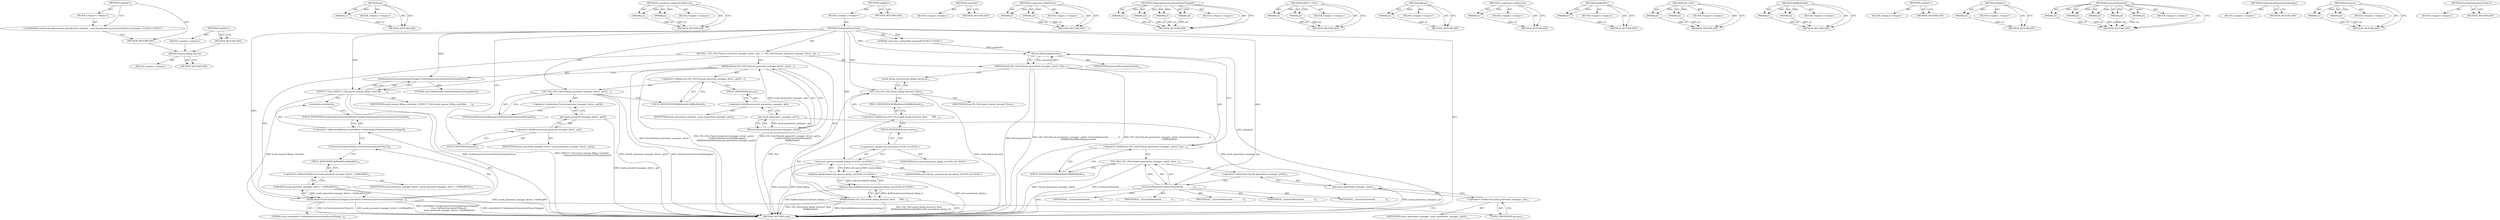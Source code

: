 digraph "&lt;global&gt;" {
vulnerable_156 [label=<(METHOD,mock_dialog_factory)>];
vulnerable_157 [label=<(BLOCK,&lt;empty&gt;,&lt;empty&gt;)>];
vulnerable_158 [label=<(METHOD_RETURN,ANY)>];
vulnerable_110 [label=<(METHOD,get)>];
vulnerable_111 [label=<(PARAM,p1)>];
vulnerable_112 [label=<(BLOCK,&lt;empty&gt;,&lt;empty&gt;)>];
vulnerable_113 [label=<(METHOD_RETURN,ANY)>];
vulnerable_133 [label=<(METHOD,&lt;operator&gt;.indirectFieldAccess)>];
vulnerable_134 [label=<(PARAM,p1)>];
vulnerable_135 [label=<(PARAM,p2)>];
vulnerable_136 [label=<(BLOCK,&lt;empty&gt;,&lt;empty&gt;)>];
vulnerable_137 [label=<(METHOD_RETURN,ANY)>];
vulnerable_6 [label=<(METHOD,&lt;global&gt;)<SUB>1</SUB>>];
vulnerable_7 [label=<(BLOCK,&lt;empty&gt;,&lt;empty&gt;)<SUB>1</SUB>>];
vulnerable_8 [label=<(METHOD,InitializeGeneration)<SUB>1</SUB>>];
vulnerable_9 [label="<(PARAM,const base::string16&amp; password)<SUB>2</SUB>>"];
vulnerable_10 [label=<(BLOCK,{
  ON_CALL(*(mock_password_manager_driver_.get...,{
  ON_CALL(*(mock_password_manager_driver_.get...)<SUB>2</SUB>>];
vulnerable_11 [label=<(WillByDefault,ON_CALL(*(mock_password_manager_driver_.get()),...)<SUB>3</SUB>>];
vulnerable_12 [label=<(&lt;operator&gt;.fieldAccess,ON_CALL(*(mock_password_manager_driver_.get()),...)<SUB>3</SUB>>];
vulnerable_13 [label=<(ON_CALL,ON_CALL(*(mock_password_manager_driver_.get()),...)<SUB>3</SUB>>];
vulnerable_14 [label=<(&lt;operator&gt;.indirection,*(mock_password_manager_driver_.get()))<SUB>3</SUB>>];
vulnerable_15 [label=<(get,mock_password_manager_driver_.get())<SUB>3</SUB>>];
vulnerable_16 [label=<(&lt;operator&gt;.fieldAccess,mock_password_manager_driver_.get)<SUB>3</SUB>>];
vulnerable_17 [label=<(IDENTIFIER,mock_password_manager_driver_,mock_password_manager_driver_.get())<SUB>3</SUB>>];
vulnerable_18 [label=<(FIELD_IDENTIFIER,get,get)<SUB>3</SUB>>];
vulnerable_19 [label=<(GetPasswordGenerationManager,GetPasswordGenerationManager())<SUB>4</SUB>>];
vulnerable_20 [label=<(FIELD_IDENTIFIER,WillByDefault,WillByDefault)<SUB>3</SUB>>];
vulnerable_21 [label=<(Return,Return(mock_generation_manager_.get()))<SUB>5</SUB>>];
vulnerable_22 [label=<(get,mock_generation_manager_.get())<SUB>5</SUB>>];
vulnerable_23 [label=<(&lt;operator&gt;.fieldAccess,mock_generation_manager_.get)<SUB>5</SUB>>];
vulnerable_24 [label=<(IDENTIFIER,mock_generation_manager_,mock_generation_manager_.get())<SUB>5</SUB>>];
vulnerable_25 [label=<(FIELD_IDENTIFIER,get,get)<SUB>5</SUB>>];
vulnerable_26 [label=<(EXPECT_CALL,EXPECT_CALL(mock_manual_filling_controller_,
  ...)<SUB>6</SUB>>];
vulnerable_27 [label=<(IDENTIFIER,mock_manual_filling_controller_,EXPECT_CALL(mock_manual_filling_controller_,
  ...)<SUB>6</SUB>>];
vulnerable_28 [label=<(OnAutomaticGenerationStatusChanged,OnAutomaticGenerationStatusChanged(true))<SUB>7</SUB>>];
vulnerable_29 [label=<(LITERAL,true,OnAutomaticGenerationStatusChanged(true))<SUB>7</SUB>>];
vulnerable_30 [label=<(OnAutomaticGenerationStatusChanged,controller()-&gt;OnAutomaticGenerationStatusChange...)<SUB>8</SUB>>];
vulnerable_31 [label=<(&lt;operator&gt;.indirectFieldAccess,controller()-&gt;OnAutomaticGenerationStatusChanged)<SUB>8</SUB>>];
vulnerable_32 [label=<(controller,controller())<SUB>8</SUB>>];
vulnerable_33 [label=<(FIELD_IDENTIFIER,OnAutomaticGenerationStatusChanged,OnAutomaticGenerationStatusChanged)<SUB>8</SUB>>];
vulnerable_34 [label=<(LITERAL,true,controller()-&gt;OnAutomaticGenerationStatusChange...)<SUB>9</SUB>>];
vulnerable_35 [label=<(GetTestGenerationUIData1,GetTestGenerationUIData1())<SUB>9</SUB>>];
vulnerable_36 [label=<(AsWeakPtr,mock_password_manager_driver_-&gt;AsWeakPtr())<SUB>10</SUB>>];
vulnerable_37 [label=<(&lt;operator&gt;.indirectFieldAccess,mock_password_manager_driver_-&gt;AsWeakPtr)<SUB>10</SUB>>];
vulnerable_38 [label=<(IDENTIFIER,mock_password_manager_driver_,mock_password_manager_driver_-&gt;AsWeakPtr())<SUB>10</SUB>>];
vulnerable_39 [label=<(FIELD_IDENTIFIER,AsWeakPtr,AsWeakPtr)<SUB>10</SUB>>];
vulnerable_40 [label=<(WillByDefault,ON_CALL(*(mock_generation_manager_.get()), Gene...)<SUB>11</SUB>>];
vulnerable_41 [label=<(&lt;operator&gt;.fieldAccess,ON_CALL(*(mock_generation_manager_.get()), Gene...)<SUB>11</SUB>>];
vulnerable_42 [label=<(ON_CALL,ON_CALL(*(mock_generation_manager_.get()), Gene...)<SUB>11</SUB>>];
vulnerable_43 [label=<(&lt;operator&gt;.indirection,*(mock_generation_manager_.get()))<SUB>11</SUB>>];
vulnerable_44 [label=<(get,mock_generation_manager_.get())<SUB>11</SUB>>];
vulnerable_45 [label=<(&lt;operator&gt;.fieldAccess,mock_generation_manager_.get)<SUB>11</SUB>>];
vulnerable_46 [label=<(IDENTIFIER,mock_generation_manager_,mock_generation_manager_.get())<SUB>11</SUB>>];
vulnerable_47 [label=<(FIELD_IDENTIFIER,get,get)<SUB>11</SUB>>];
vulnerable_48 [label=<(GeneratePassword,GeneratePassword(_, _, _, _, _))<SUB>11</SUB>>];
vulnerable_49 [label=<(IDENTIFIER,_,GeneratePassword(_, _, _, _, _))<SUB>11</SUB>>];
vulnerable_50 [label=<(IDENTIFIER,_,GeneratePassword(_, _, _, _, _))<SUB>11</SUB>>];
vulnerable_51 [label=<(IDENTIFIER,_,GeneratePassword(_, _, _, _, _))<SUB>11</SUB>>];
vulnerable_52 [label=<(IDENTIFIER,_,GeneratePassword(_, _, _, _, _))<SUB>11</SUB>>];
vulnerable_53 [label=<(IDENTIFIER,_,GeneratePassword(_, _, _, _, _))<SUB>11</SUB>>];
vulnerable_54 [label=<(FIELD_IDENTIFIER,WillByDefault,WillByDefault)<SUB>11</SUB>>];
vulnerable_55 [label=<(Return,Return(password))<SUB>12</SUB>>];
vulnerable_56 [label=<(IDENTIFIER,password,Return(password))<SUB>12</SUB>>];
vulnerable_57 [label=<(WillByDefault,ON_CALL(mock_dialog_factory(), Run)
      .Will...)<SUB>13</SUB>>];
vulnerable_58 [label=<(&lt;operator&gt;.fieldAccess,ON_CALL(mock_dialog_factory(), Run)
      .Will...)<SUB>13</SUB>>];
vulnerable_59 [label=<(ON_CALL,ON_CALL(mock_dialog_factory(), Run))<SUB>13</SUB>>];
vulnerable_60 [label=<(mock_dialog_factory,mock_dialog_factory())<SUB>13</SUB>>];
vulnerable_61 [label=<(IDENTIFIER,Run,ON_CALL(mock_dialog_factory(), Run))<SUB>13</SUB>>];
vulnerable_62 [label=<(FIELD_IDENTIFIER,WillByDefault,WillByDefault)<SUB>13</SUB>>];
vulnerable_63 [label="<(Return,Return(ByMove(std::move(mock_dialog_))))<SUB>14</SUB>>"];
vulnerable_64 [label="<(ByMove,ByMove(std::move(mock_dialog_)))<SUB>14</SUB>>"];
vulnerable_65 [label="<(std.move,std::move(mock_dialog_))<SUB>14</SUB>>"];
vulnerable_66 [label="<(&lt;operator&gt;.fieldAccess,std::move)<SUB>14</SUB>>"];
vulnerable_67 [label="<(IDENTIFIER,std,std::move(mock_dialog_))<SUB>14</SUB>>"];
vulnerable_68 [label=<(FIELD_IDENTIFIER,move,move)<SUB>14</SUB>>];
vulnerable_69 [label="<(IDENTIFIER,mock_dialog_,std::move(mock_dialog_))<SUB>14</SUB>>"];
vulnerable_70 [label=<(METHOD_RETURN,void)<SUB>1</SUB>>];
vulnerable_72 [label=<(METHOD_RETURN,ANY)<SUB>1</SUB>>];
vulnerable_138 [label=<(METHOD,controller)>];
vulnerable_139 [label=<(BLOCK,&lt;empty&gt;,&lt;empty&gt;)>];
vulnerable_140 [label=<(METHOD_RETURN,ANY)>];
vulnerable_96 [label=<(METHOD,&lt;operator&gt;.fieldAccess)>];
vulnerable_97 [label=<(PARAM,p1)>];
vulnerable_98 [label=<(PARAM,p2)>];
vulnerable_99 [label=<(BLOCK,&lt;empty&gt;,&lt;empty&gt;)>];
vulnerable_100 [label=<(METHOD_RETURN,ANY)>];
vulnerable_126 [label=<(METHOD,OnAutomaticGenerationStatusChanged)>];
vulnerable_127 [label=<(PARAM,p1)>];
vulnerable_128 [label=<(PARAM,p2)>];
vulnerable_129 [label=<(PARAM,p3)>];
vulnerable_130 [label=<(PARAM,p4)>];
vulnerable_131 [label=<(BLOCK,&lt;empty&gt;,&lt;empty&gt;)>];
vulnerable_132 [label=<(METHOD_RETURN,ANY)>];
vulnerable_121 [label=<(METHOD,EXPECT_CALL)>];
vulnerable_122 [label=<(PARAM,p1)>];
vulnerable_123 [label=<(PARAM,p2)>];
vulnerable_124 [label=<(BLOCK,&lt;empty&gt;,&lt;empty&gt;)>];
vulnerable_125 [label=<(METHOD_RETURN,ANY)>];
vulnerable_117 [label=<(METHOD,Return)>];
vulnerable_118 [label=<(PARAM,p1)>];
vulnerable_119 [label=<(BLOCK,&lt;empty&gt;,&lt;empty&gt;)>];
vulnerable_120 [label=<(METHOD_RETURN,ANY)>];
vulnerable_106 [label=<(METHOD,&lt;operator&gt;.indirection)>];
vulnerable_107 [label=<(PARAM,p1)>];
vulnerable_108 [label=<(BLOCK,&lt;empty&gt;,&lt;empty&gt;)>];
vulnerable_109 [label=<(METHOD_RETURN,ANY)>];
vulnerable_144 [label=<(METHOD,AsWeakPtr)>];
vulnerable_145 [label=<(PARAM,p1)>];
vulnerable_146 [label=<(BLOCK,&lt;empty&gt;,&lt;empty&gt;)>];
vulnerable_147 [label=<(METHOD_RETURN,ANY)>];
vulnerable_101 [label=<(METHOD,ON_CALL)>];
vulnerable_102 [label=<(PARAM,p1)>];
vulnerable_103 [label=<(PARAM,p2)>];
vulnerable_104 [label=<(BLOCK,&lt;empty&gt;,&lt;empty&gt;)>];
vulnerable_105 [label=<(METHOD_RETURN,ANY)>];
vulnerable_91 [label=<(METHOD,WillByDefault)>];
vulnerable_92 [label=<(PARAM,p1)>];
vulnerable_93 [label=<(PARAM,p2)>];
vulnerable_94 [label=<(BLOCK,&lt;empty&gt;,&lt;empty&gt;)>];
vulnerable_95 [label=<(METHOD_RETURN,ANY)>];
vulnerable_85 [label=<(METHOD,&lt;global&gt;)<SUB>1</SUB>>];
vulnerable_86 [label=<(BLOCK,&lt;empty&gt;,&lt;empty&gt;)>];
vulnerable_87 [label=<(METHOD_RETURN,ANY)>];
vulnerable_159 [label=<(METHOD,ByMove)>];
vulnerable_160 [label=<(PARAM,p1)>];
vulnerable_161 [label=<(BLOCK,&lt;empty&gt;,&lt;empty&gt;)>];
vulnerable_162 [label=<(METHOD_RETURN,ANY)>];
vulnerable_148 [label=<(METHOD,GeneratePassword)>];
vulnerable_149 [label=<(PARAM,p1)>];
vulnerable_150 [label=<(PARAM,p2)>];
vulnerable_151 [label=<(PARAM,p3)>];
vulnerable_152 [label=<(PARAM,p4)>];
vulnerable_153 [label=<(PARAM,p5)>];
vulnerable_154 [label=<(BLOCK,&lt;empty&gt;,&lt;empty&gt;)>];
vulnerable_155 [label=<(METHOD_RETURN,ANY)>];
vulnerable_114 [label=<(METHOD,GetPasswordGenerationManager)>];
vulnerable_115 [label=<(BLOCK,&lt;empty&gt;,&lt;empty&gt;)>];
vulnerable_116 [label=<(METHOD_RETURN,ANY)>];
vulnerable_163 [label=<(METHOD,std.move)>];
vulnerable_164 [label=<(PARAM,p1)>];
vulnerable_165 [label=<(PARAM,p2)>];
vulnerable_166 [label=<(BLOCK,&lt;empty&gt;,&lt;empty&gt;)>];
vulnerable_167 [label=<(METHOD_RETURN,ANY)>];
vulnerable_141 [label=<(METHOD,GetTestGenerationUIData1)>];
vulnerable_142 [label=<(BLOCK,&lt;empty&gt;,&lt;empty&gt;)>];
vulnerable_143 [label=<(METHOD_RETURN,ANY)>];
fixed_6 [label=<(METHOD,&lt;global&gt;)<SUB>1</SUB>>];
fixed_7 [label=<(BLOCK,&lt;empty&gt;,&lt;empty&gt;)<SUB>1</SUB>>];
fixed_8 [label="<(UNKNOWN,void PasswordAccessoryControllerTest::Initializ...,void PasswordAccessoryControllerTest::Initializ...)<SUB>1</SUB>>"];
fixed_9 [label=<(METHOD_RETURN,ANY)<SUB>1</SUB>>];
fixed_14 [label=<(METHOD,&lt;global&gt;)<SUB>1</SUB>>];
fixed_15 [label=<(BLOCK,&lt;empty&gt;,&lt;empty&gt;)>];
fixed_16 [label=<(METHOD_RETURN,ANY)>];
vulnerable_156 -> vulnerable_157  [key=0, label="AST: "];
vulnerable_156 -> vulnerable_158  [key=0, label="AST: "];
vulnerable_156 -> vulnerable_158  [key=1, label="CFG: "];
vulnerable_110 -> vulnerable_111  [key=0, label="AST: "];
vulnerable_110 -> vulnerable_111  [key=1, label="DDG: "];
vulnerable_110 -> vulnerable_112  [key=0, label="AST: "];
vulnerable_110 -> vulnerable_113  [key=0, label="AST: "];
vulnerable_110 -> vulnerable_113  [key=1, label="CFG: "];
vulnerable_111 -> vulnerable_113  [key=0, label="DDG: p1"];
vulnerable_133 -> vulnerable_134  [key=0, label="AST: "];
vulnerable_133 -> vulnerable_134  [key=1, label="DDG: "];
vulnerable_133 -> vulnerable_136  [key=0, label="AST: "];
vulnerable_133 -> vulnerable_135  [key=0, label="AST: "];
vulnerable_133 -> vulnerable_135  [key=1, label="DDG: "];
vulnerable_133 -> vulnerable_137  [key=0, label="AST: "];
vulnerable_133 -> vulnerable_137  [key=1, label="CFG: "];
vulnerable_134 -> vulnerable_137  [key=0, label="DDG: p1"];
vulnerable_135 -> vulnerable_137  [key=0, label="DDG: p2"];
vulnerable_6 -> vulnerable_7  [key=0, label="AST: "];
vulnerable_6 -> vulnerable_72  [key=0, label="AST: "];
vulnerable_6 -> vulnerable_72  [key=1, label="CFG: "];
vulnerable_7 -> vulnerable_8  [key=0, label="AST: "];
vulnerable_8 -> vulnerable_9  [key=0, label="AST: "];
vulnerable_8 -> vulnerable_9  [key=1, label="DDG: "];
vulnerable_8 -> vulnerable_10  [key=0, label="AST: "];
vulnerable_8 -> vulnerable_70  [key=0, label="AST: "];
vulnerable_8 -> vulnerable_18  [key=0, label="CFG: "];
vulnerable_8 -> vulnerable_26  [key=0, label="DDG: "];
vulnerable_8 -> vulnerable_30  [key=0, label="DDG: "];
vulnerable_8 -> vulnerable_28  [key=0, label="DDG: "];
vulnerable_8 -> vulnerable_55  [key=0, label="DDG: "];
vulnerable_8 -> vulnerable_13  [key=0, label="DDG: "];
vulnerable_8 -> vulnerable_59  [key=0, label="DDG: "];
vulnerable_8 -> vulnerable_48  [key=0, label="DDG: "];
vulnerable_8 -> vulnerable_65  [key=0, label="DDG: "];
vulnerable_9 -> vulnerable_55  [key=0, label="DDG: password"];
vulnerable_10 -> vulnerable_11  [key=0, label="AST: "];
vulnerable_10 -> vulnerable_26  [key=0, label="AST: "];
vulnerable_10 -> vulnerable_30  [key=0, label="AST: "];
vulnerable_10 -> vulnerable_40  [key=0, label="AST: "];
vulnerable_10 -> vulnerable_57  [key=0, label="AST: "];
vulnerable_11 -> vulnerable_12  [key=0, label="AST: "];
vulnerable_11 -> vulnerable_21  [key=0, label="AST: "];
vulnerable_11 -> vulnerable_28  [key=0, label="CFG: "];
vulnerable_11 -> vulnerable_70  [key=0, label="DDG: ON_CALL(*(mock_password_manager_driver_.get()),
          GetPasswordGenerationManager())
      .WillByDefault"];
vulnerable_11 -> vulnerable_70  [key=1, label="DDG: Return(mock_generation_manager_.get())"];
vulnerable_11 -> vulnerable_70  [key=2, label="DDG: ON_CALL(*(mock_password_manager_driver_.get()),
          GetPasswordGenerationManager())
      .WillByDefault(Return(mock_generation_manager_.get()))"];
vulnerable_12 -> vulnerable_13  [key=0, label="AST: "];
vulnerable_12 -> vulnerable_20  [key=0, label="AST: "];
vulnerable_12 -> vulnerable_25  [key=0, label="CFG: "];
vulnerable_13 -> vulnerable_14  [key=0, label="AST: "];
vulnerable_13 -> vulnerable_19  [key=0, label="AST: "];
vulnerable_13 -> vulnerable_20  [key=0, label="CFG: "];
vulnerable_13 -> vulnerable_70  [key=0, label="DDG: *(mock_password_manager_driver_.get())"];
vulnerable_13 -> vulnerable_70  [key=1, label="DDG: GetPasswordGenerationManager()"];
vulnerable_14 -> vulnerable_15  [key=0, label="AST: "];
vulnerable_14 -> vulnerable_19  [key=0, label="CFG: "];
vulnerable_15 -> vulnerable_16  [key=0, label="AST: "];
vulnerable_15 -> vulnerable_14  [key=0, label="CFG: "];
vulnerable_15 -> vulnerable_70  [key=0, label="DDG: mock_password_manager_driver_.get"];
vulnerable_16 -> vulnerable_17  [key=0, label="AST: "];
vulnerable_16 -> vulnerable_18  [key=0, label="AST: "];
vulnerable_16 -> vulnerable_15  [key=0, label="CFG: "];
vulnerable_18 -> vulnerable_16  [key=0, label="CFG: "];
vulnerable_19 -> vulnerable_13  [key=0, label="CFG: "];
vulnerable_20 -> vulnerable_12  [key=0, label="CFG: "];
vulnerable_21 -> vulnerable_22  [key=0, label="AST: "];
vulnerable_21 -> vulnerable_11  [key=0, label="CFG: "];
vulnerable_21 -> vulnerable_11  [key=1, label="DDG: mock_generation_manager_.get()"];
vulnerable_22 -> vulnerable_23  [key=0, label="AST: "];
vulnerable_22 -> vulnerable_21  [key=0, label="CFG: "];
vulnerable_22 -> vulnerable_21  [key=1, label="DDG: mock_generation_manager_.get"];
vulnerable_22 -> vulnerable_44  [key=0, label="DDG: mock_generation_manager_.get"];
vulnerable_23 -> vulnerable_24  [key=0, label="AST: "];
vulnerable_23 -> vulnerable_25  [key=0, label="AST: "];
vulnerable_23 -> vulnerable_22  [key=0, label="CFG: "];
vulnerable_25 -> vulnerable_23  [key=0, label="CFG: "];
vulnerable_26 -> vulnerable_27  [key=0, label="AST: "];
vulnerable_26 -> vulnerable_28  [key=0, label="AST: "];
vulnerable_26 -> vulnerable_32  [key=0, label="CFG: "];
vulnerable_26 -> vulnerable_70  [key=0, label="DDG: OnAutomaticGenerationStatusChanged(true)"];
vulnerable_26 -> vulnerable_70  [key=1, label="DDG: EXPECT_CALL(mock_manual_filling_controller_,
              OnAutomaticGenerationStatusChanged(true))"];
vulnerable_26 -> vulnerable_70  [key=2, label="DDG: mock_manual_filling_controller_"];
vulnerable_28 -> vulnerable_29  [key=0, label="AST: "];
vulnerable_28 -> vulnerable_26  [key=0, label="CFG: "];
vulnerable_28 -> vulnerable_26  [key=1, label="DDG: true"];
vulnerable_30 -> vulnerable_31  [key=0, label="AST: "];
vulnerable_30 -> vulnerable_34  [key=0, label="AST: "];
vulnerable_30 -> vulnerable_35  [key=0, label="AST: "];
vulnerable_30 -> vulnerable_36  [key=0, label="AST: "];
vulnerable_30 -> vulnerable_47  [key=0, label="CFG: "];
vulnerable_30 -> vulnerable_70  [key=0, label="DDG: controller()-&gt;OnAutomaticGenerationStatusChanged"];
vulnerable_30 -> vulnerable_70  [key=1, label="DDG: GetTestGenerationUIData1()"];
vulnerable_30 -> vulnerable_70  [key=2, label="DDG: mock_password_manager_driver_-&gt;AsWeakPtr()"];
vulnerable_30 -> vulnerable_70  [key=3, label="DDG: controller()-&gt;OnAutomaticGenerationStatusChanged(
      true, GetTestGenerationUIData1(),
      mock_password_manager_driver_-&gt;AsWeakPtr())"];
vulnerable_31 -> vulnerable_32  [key=0, label="AST: "];
vulnerable_31 -> vulnerable_33  [key=0, label="AST: "];
vulnerable_31 -> vulnerable_35  [key=0, label="CFG: "];
vulnerable_32 -> vulnerable_33  [key=0, label="CFG: "];
vulnerable_33 -> vulnerable_31  [key=0, label="CFG: "];
vulnerable_35 -> vulnerable_39  [key=0, label="CFG: "];
vulnerable_36 -> vulnerable_37  [key=0, label="AST: "];
vulnerable_36 -> vulnerable_30  [key=0, label="CFG: "];
vulnerable_36 -> vulnerable_30  [key=1, label="DDG: mock_password_manager_driver_-&gt;AsWeakPtr"];
vulnerable_36 -> vulnerable_70  [key=0, label="DDG: mock_password_manager_driver_-&gt;AsWeakPtr"];
vulnerable_37 -> vulnerable_38  [key=0, label="AST: "];
vulnerable_37 -> vulnerable_39  [key=0, label="AST: "];
vulnerable_37 -> vulnerable_36  [key=0, label="CFG: "];
vulnerable_39 -> vulnerable_37  [key=0, label="CFG: "];
vulnerable_40 -> vulnerable_41  [key=0, label="AST: "];
vulnerable_40 -> vulnerable_55  [key=0, label="AST: "];
vulnerable_40 -> vulnerable_60  [key=0, label="CFG: "];
vulnerable_40 -> vulnerable_70  [key=0, label="DDG: ON_CALL(*(mock_generation_manager_.get()), GeneratePassword(_, _, _, _, _))
      .WillByDefault"];
vulnerable_40 -> vulnerable_70  [key=1, label="DDG: Return(password)"];
vulnerable_40 -> vulnerable_70  [key=2, label="DDG: ON_CALL(*(mock_generation_manager_.get()), GeneratePassword(_, _, _, _, _))
      .WillByDefault(Return(password))"];
vulnerable_41 -> vulnerable_42  [key=0, label="AST: "];
vulnerable_41 -> vulnerable_54  [key=0, label="AST: "];
vulnerable_41 -> vulnerable_55  [key=0, label="CFG: "];
vulnerable_42 -> vulnerable_43  [key=0, label="AST: "];
vulnerable_42 -> vulnerable_48  [key=0, label="AST: "];
vulnerable_42 -> vulnerable_54  [key=0, label="CFG: "];
vulnerable_42 -> vulnerable_70  [key=0, label="DDG: *(mock_generation_manager_.get())"];
vulnerable_42 -> vulnerable_70  [key=1, label="DDG: GeneratePassword(_, _, _, _, _)"];
vulnerable_43 -> vulnerable_44  [key=0, label="AST: "];
vulnerable_43 -> vulnerable_48  [key=0, label="CFG: "];
vulnerable_44 -> vulnerable_45  [key=0, label="AST: "];
vulnerable_44 -> vulnerable_43  [key=0, label="CFG: "];
vulnerable_44 -> vulnerable_70  [key=0, label="DDG: mock_generation_manager_.get"];
vulnerable_45 -> vulnerable_46  [key=0, label="AST: "];
vulnerable_45 -> vulnerable_47  [key=0, label="AST: "];
vulnerable_45 -> vulnerable_44  [key=0, label="CFG: "];
vulnerable_47 -> vulnerable_45  [key=0, label="CFG: "];
vulnerable_48 -> vulnerable_49  [key=0, label="AST: "];
vulnerable_48 -> vulnerable_50  [key=0, label="AST: "];
vulnerable_48 -> vulnerable_51  [key=0, label="AST: "];
vulnerable_48 -> vulnerable_52  [key=0, label="AST: "];
vulnerable_48 -> vulnerable_53  [key=0, label="AST: "];
vulnerable_48 -> vulnerable_42  [key=0, label="CFG: "];
vulnerable_48 -> vulnerable_42  [key=1, label="DDG: _"];
vulnerable_48 -> vulnerable_70  [key=0, label="DDG: _"];
vulnerable_54 -> vulnerable_41  [key=0, label="CFG: "];
vulnerable_55 -> vulnerable_56  [key=0, label="AST: "];
vulnerable_55 -> vulnerable_40  [key=0, label="CFG: "];
vulnerable_55 -> vulnerable_40  [key=1, label="DDG: password"];
vulnerable_55 -> vulnerable_70  [key=0, label="DDG: password"];
vulnerable_57 -> vulnerable_58  [key=0, label="AST: "];
vulnerable_57 -> vulnerable_63  [key=0, label="AST: "];
vulnerable_57 -> vulnerable_70  [key=0, label="CFG: "];
vulnerable_57 -> vulnerable_70  [key=1, label="DDG: ON_CALL(mock_dialog_factory(), Run)
      .WillByDefault"];
vulnerable_57 -> vulnerable_70  [key=2, label="DDG: Return(ByMove(std::move(mock_dialog_)))"];
vulnerable_57 -> vulnerable_70  [key=3, label="DDG: ON_CALL(mock_dialog_factory(), Run)
      .WillByDefault(Return(ByMove(std::move(mock_dialog_))))"];
vulnerable_58 -> vulnerable_59  [key=0, label="AST: "];
vulnerable_58 -> vulnerable_62  [key=0, label="AST: "];
vulnerable_58 -> vulnerable_68  [key=0, label="CFG: "];
vulnerable_59 -> vulnerable_60  [key=0, label="AST: "];
vulnerable_59 -> vulnerable_61  [key=0, label="AST: "];
vulnerable_59 -> vulnerable_62  [key=0, label="CFG: "];
vulnerable_59 -> vulnerable_70  [key=0, label="DDG: mock_dialog_factory()"];
vulnerable_59 -> vulnerable_70  [key=1, label="DDG: Run"];
vulnerable_60 -> vulnerable_59  [key=0, label="CFG: "];
vulnerable_62 -> vulnerable_58  [key=0, label="CFG: "];
vulnerable_63 -> vulnerable_64  [key=0, label="AST: "];
vulnerable_63 -> vulnerable_57  [key=0, label="CFG: "];
vulnerable_63 -> vulnerable_57  [key=1, label="DDG: ByMove(std::move(mock_dialog_))"];
vulnerable_63 -> vulnerable_70  [key=0, label="DDG: ByMove(std::move(mock_dialog_))"];
vulnerable_64 -> vulnerable_65  [key=0, label="AST: "];
vulnerable_64 -> vulnerable_63  [key=0, label="CFG: "];
vulnerable_64 -> vulnerable_63  [key=1, label="DDG: std::move(mock_dialog_)"];
vulnerable_64 -> vulnerable_70  [key=0, label="DDG: std::move(mock_dialog_)"];
vulnerable_65 -> vulnerable_66  [key=0, label="AST: "];
vulnerable_65 -> vulnerable_69  [key=0, label="AST: "];
vulnerable_65 -> vulnerable_64  [key=0, label="CFG: "];
vulnerable_65 -> vulnerable_64  [key=1, label="DDG: std::move"];
vulnerable_65 -> vulnerable_64  [key=2, label="DDG: mock_dialog_"];
vulnerable_65 -> vulnerable_70  [key=0, label="DDG: std::move"];
vulnerable_65 -> vulnerable_70  [key=1, label="DDG: mock_dialog_"];
vulnerable_66 -> vulnerable_67  [key=0, label="AST: "];
vulnerable_66 -> vulnerable_68  [key=0, label="AST: "];
vulnerable_66 -> vulnerable_65  [key=0, label="CFG: "];
vulnerable_68 -> vulnerable_66  [key=0, label="CFG: "];
vulnerable_138 -> vulnerable_139  [key=0, label="AST: "];
vulnerable_138 -> vulnerable_140  [key=0, label="AST: "];
vulnerable_138 -> vulnerable_140  [key=1, label="CFG: "];
vulnerable_96 -> vulnerable_97  [key=0, label="AST: "];
vulnerable_96 -> vulnerable_97  [key=1, label="DDG: "];
vulnerable_96 -> vulnerable_99  [key=0, label="AST: "];
vulnerable_96 -> vulnerable_98  [key=0, label="AST: "];
vulnerable_96 -> vulnerable_98  [key=1, label="DDG: "];
vulnerable_96 -> vulnerable_100  [key=0, label="AST: "];
vulnerable_96 -> vulnerable_100  [key=1, label="CFG: "];
vulnerable_97 -> vulnerable_100  [key=0, label="DDG: p1"];
vulnerable_98 -> vulnerable_100  [key=0, label="DDG: p2"];
vulnerable_126 -> vulnerable_127  [key=0, label="AST: "];
vulnerable_126 -> vulnerable_127  [key=1, label="DDG: "];
vulnerable_126 -> vulnerable_131  [key=0, label="AST: "];
vulnerable_126 -> vulnerable_128  [key=0, label="AST: "];
vulnerable_126 -> vulnerable_128  [key=1, label="DDG: "];
vulnerable_126 -> vulnerable_132  [key=0, label="AST: "];
vulnerable_126 -> vulnerable_132  [key=1, label="CFG: "];
vulnerable_126 -> vulnerable_129  [key=0, label="AST: "];
vulnerable_126 -> vulnerable_129  [key=1, label="DDG: "];
vulnerable_126 -> vulnerable_130  [key=0, label="AST: "];
vulnerable_126 -> vulnerable_130  [key=1, label="DDG: "];
vulnerable_127 -> vulnerable_132  [key=0, label="DDG: p1"];
vulnerable_128 -> vulnerable_132  [key=0, label="DDG: p2"];
vulnerable_129 -> vulnerable_132  [key=0, label="DDG: p3"];
vulnerable_130 -> vulnerable_132  [key=0, label="DDG: p4"];
vulnerable_121 -> vulnerable_122  [key=0, label="AST: "];
vulnerable_121 -> vulnerable_122  [key=1, label="DDG: "];
vulnerable_121 -> vulnerable_124  [key=0, label="AST: "];
vulnerable_121 -> vulnerable_123  [key=0, label="AST: "];
vulnerable_121 -> vulnerable_123  [key=1, label="DDG: "];
vulnerable_121 -> vulnerable_125  [key=0, label="AST: "];
vulnerable_121 -> vulnerable_125  [key=1, label="CFG: "];
vulnerable_122 -> vulnerable_125  [key=0, label="DDG: p1"];
vulnerable_123 -> vulnerable_125  [key=0, label="DDG: p2"];
vulnerable_117 -> vulnerable_118  [key=0, label="AST: "];
vulnerable_117 -> vulnerable_118  [key=1, label="DDG: "];
vulnerable_117 -> vulnerable_119  [key=0, label="AST: "];
vulnerable_117 -> vulnerable_120  [key=0, label="AST: "];
vulnerable_117 -> vulnerable_120  [key=1, label="CFG: "];
vulnerable_118 -> vulnerable_120  [key=0, label="DDG: p1"];
vulnerable_106 -> vulnerable_107  [key=0, label="AST: "];
vulnerable_106 -> vulnerable_107  [key=1, label="DDG: "];
vulnerable_106 -> vulnerable_108  [key=0, label="AST: "];
vulnerable_106 -> vulnerable_109  [key=0, label="AST: "];
vulnerable_106 -> vulnerable_109  [key=1, label="CFG: "];
vulnerable_107 -> vulnerable_109  [key=0, label="DDG: p1"];
vulnerable_144 -> vulnerable_145  [key=0, label="AST: "];
vulnerable_144 -> vulnerable_145  [key=1, label="DDG: "];
vulnerable_144 -> vulnerable_146  [key=0, label="AST: "];
vulnerable_144 -> vulnerable_147  [key=0, label="AST: "];
vulnerable_144 -> vulnerable_147  [key=1, label="CFG: "];
vulnerable_145 -> vulnerable_147  [key=0, label="DDG: p1"];
vulnerable_101 -> vulnerable_102  [key=0, label="AST: "];
vulnerable_101 -> vulnerable_102  [key=1, label="DDG: "];
vulnerable_101 -> vulnerable_104  [key=0, label="AST: "];
vulnerable_101 -> vulnerable_103  [key=0, label="AST: "];
vulnerable_101 -> vulnerable_103  [key=1, label="DDG: "];
vulnerable_101 -> vulnerable_105  [key=0, label="AST: "];
vulnerable_101 -> vulnerable_105  [key=1, label="CFG: "];
vulnerable_102 -> vulnerable_105  [key=0, label="DDG: p1"];
vulnerable_103 -> vulnerable_105  [key=0, label="DDG: p2"];
vulnerable_91 -> vulnerable_92  [key=0, label="AST: "];
vulnerable_91 -> vulnerable_92  [key=1, label="DDG: "];
vulnerable_91 -> vulnerable_94  [key=0, label="AST: "];
vulnerable_91 -> vulnerable_93  [key=0, label="AST: "];
vulnerable_91 -> vulnerable_93  [key=1, label="DDG: "];
vulnerable_91 -> vulnerable_95  [key=0, label="AST: "];
vulnerable_91 -> vulnerable_95  [key=1, label="CFG: "];
vulnerable_92 -> vulnerable_95  [key=0, label="DDG: p1"];
vulnerable_93 -> vulnerable_95  [key=0, label="DDG: p2"];
vulnerable_85 -> vulnerable_86  [key=0, label="AST: "];
vulnerable_85 -> vulnerable_87  [key=0, label="AST: "];
vulnerable_85 -> vulnerable_87  [key=1, label="CFG: "];
vulnerable_159 -> vulnerable_160  [key=0, label="AST: "];
vulnerable_159 -> vulnerable_160  [key=1, label="DDG: "];
vulnerable_159 -> vulnerable_161  [key=0, label="AST: "];
vulnerable_159 -> vulnerable_162  [key=0, label="AST: "];
vulnerable_159 -> vulnerable_162  [key=1, label="CFG: "];
vulnerable_160 -> vulnerable_162  [key=0, label="DDG: p1"];
vulnerable_148 -> vulnerable_149  [key=0, label="AST: "];
vulnerable_148 -> vulnerable_149  [key=1, label="DDG: "];
vulnerable_148 -> vulnerable_154  [key=0, label="AST: "];
vulnerable_148 -> vulnerable_150  [key=0, label="AST: "];
vulnerable_148 -> vulnerable_150  [key=1, label="DDG: "];
vulnerable_148 -> vulnerable_155  [key=0, label="AST: "];
vulnerable_148 -> vulnerable_155  [key=1, label="CFG: "];
vulnerable_148 -> vulnerable_151  [key=0, label="AST: "];
vulnerable_148 -> vulnerable_151  [key=1, label="DDG: "];
vulnerable_148 -> vulnerable_152  [key=0, label="AST: "];
vulnerable_148 -> vulnerable_152  [key=1, label="DDG: "];
vulnerable_148 -> vulnerable_153  [key=0, label="AST: "];
vulnerable_148 -> vulnerable_153  [key=1, label="DDG: "];
vulnerable_149 -> vulnerable_155  [key=0, label="DDG: p1"];
vulnerable_150 -> vulnerable_155  [key=0, label="DDG: p2"];
vulnerable_151 -> vulnerable_155  [key=0, label="DDG: p3"];
vulnerable_152 -> vulnerable_155  [key=0, label="DDG: p4"];
vulnerable_153 -> vulnerable_155  [key=0, label="DDG: p5"];
vulnerable_114 -> vulnerable_115  [key=0, label="AST: "];
vulnerable_114 -> vulnerable_116  [key=0, label="AST: "];
vulnerable_114 -> vulnerable_116  [key=1, label="CFG: "];
vulnerable_163 -> vulnerable_164  [key=0, label="AST: "];
vulnerable_163 -> vulnerable_164  [key=1, label="DDG: "];
vulnerable_163 -> vulnerable_166  [key=0, label="AST: "];
vulnerable_163 -> vulnerable_165  [key=0, label="AST: "];
vulnerable_163 -> vulnerable_165  [key=1, label="DDG: "];
vulnerable_163 -> vulnerable_167  [key=0, label="AST: "];
vulnerable_163 -> vulnerable_167  [key=1, label="CFG: "];
vulnerable_164 -> vulnerable_167  [key=0, label="DDG: p1"];
vulnerable_165 -> vulnerable_167  [key=0, label="DDG: p2"];
vulnerable_141 -> vulnerable_142  [key=0, label="AST: "];
vulnerable_141 -> vulnerable_143  [key=0, label="AST: "];
vulnerable_141 -> vulnerable_143  [key=1, label="CFG: "];
fixed_6 -> fixed_7  [key=0, label="AST: "];
fixed_6 -> fixed_9  [key=0, label="AST: "];
fixed_6 -> fixed_8  [key=0, label="CFG: "];
fixed_7 -> fixed_8  [key=0, label="AST: "];
fixed_8 -> fixed_9  [key=0, label="CFG: "];
fixed_9 -> vulnerable_156  [key=0];
fixed_14 -> fixed_15  [key=0, label="AST: "];
fixed_14 -> fixed_16  [key=0, label="AST: "];
fixed_14 -> fixed_16  [key=1, label="CFG: "];
fixed_15 -> vulnerable_156  [key=0];
fixed_16 -> vulnerable_156  [key=0];
}

